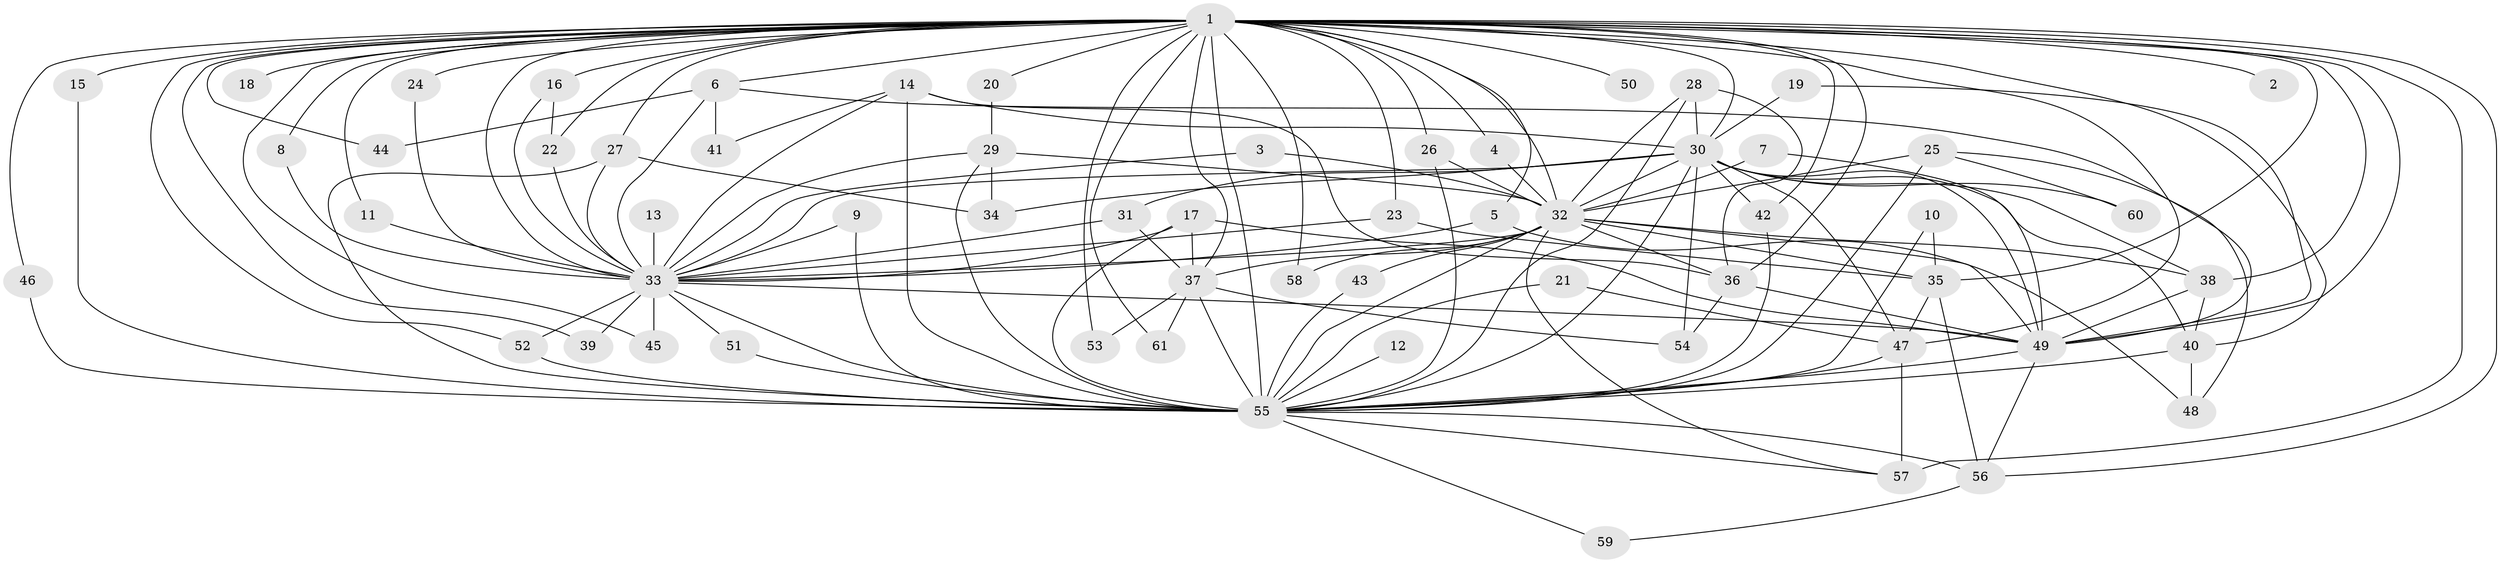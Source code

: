 // original degree distribution, {23: 0.00819672131147541, 22: 0.01639344262295082, 20: 0.01639344262295082, 32: 0.00819672131147541, 27: 0.00819672131147541, 18: 0.00819672131147541, 28: 0.00819672131147541, 15: 0.00819672131147541, 5: 0.04918032786885246, 2: 0.5, 8: 0.00819672131147541, 3: 0.2540983606557377, 4: 0.09016393442622951, 7: 0.01639344262295082}
// Generated by graph-tools (version 1.1) at 2025/49/03/09/25 03:49:35]
// undirected, 61 vertices, 150 edges
graph export_dot {
graph [start="1"]
  node [color=gray90,style=filled];
  1;
  2;
  3;
  4;
  5;
  6;
  7;
  8;
  9;
  10;
  11;
  12;
  13;
  14;
  15;
  16;
  17;
  18;
  19;
  20;
  21;
  22;
  23;
  24;
  25;
  26;
  27;
  28;
  29;
  30;
  31;
  32;
  33;
  34;
  35;
  36;
  37;
  38;
  39;
  40;
  41;
  42;
  43;
  44;
  45;
  46;
  47;
  48;
  49;
  50;
  51;
  52;
  53;
  54;
  55;
  56;
  57;
  58;
  59;
  60;
  61;
  1 -- 2 [weight=2.0];
  1 -- 4 [weight=1.0];
  1 -- 5 [weight=1.0];
  1 -- 6 [weight=1.0];
  1 -- 8 [weight=1.0];
  1 -- 11 [weight=1.0];
  1 -- 15 [weight=2.0];
  1 -- 16 [weight=2.0];
  1 -- 18 [weight=2.0];
  1 -- 20 [weight=1.0];
  1 -- 22 [weight=1.0];
  1 -- 23 [weight=1.0];
  1 -- 24 [weight=2.0];
  1 -- 26 [weight=1.0];
  1 -- 27 [weight=1.0];
  1 -- 30 [weight=5.0];
  1 -- 32 [weight=4.0];
  1 -- 33 [weight=9.0];
  1 -- 35 [weight=2.0];
  1 -- 36 [weight=1.0];
  1 -- 37 [weight=1.0];
  1 -- 38 [weight=1.0];
  1 -- 39 [weight=1.0];
  1 -- 40 [weight=2.0];
  1 -- 42 [weight=1.0];
  1 -- 44 [weight=1.0];
  1 -- 45 [weight=1.0];
  1 -- 46 [weight=2.0];
  1 -- 47 [weight=2.0];
  1 -- 49 [weight=4.0];
  1 -- 50 [weight=1.0];
  1 -- 52 [weight=1.0];
  1 -- 53 [weight=1.0];
  1 -- 55 [weight=4.0];
  1 -- 56 [weight=2.0];
  1 -- 57 [weight=2.0];
  1 -- 58 [weight=2.0];
  1 -- 61 [weight=1.0];
  3 -- 32 [weight=1.0];
  3 -- 33 [weight=1.0];
  4 -- 32 [weight=1.0];
  5 -- 33 [weight=1.0];
  5 -- 48 [weight=1.0];
  6 -- 33 [weight=1.0];
  6 -- 41 [weight=1.0];
  6 -- 44 [weight=1.0];
  6 -- 49 [weight=1.0];
  7 -- 32 [weight=1.0];
  7 -- 49 [weight=1.0];
  8 -- 33 [weight=1.0];
  9 -- 33 [weight=1.0];
  9 -- 55 [weight=1.0];
  10 -- 35 [weight=1.0];
  10 -- 55 [weight=1.0];
  11 -- 33 [weight=1.0];
  12 -- 55 [weight=2.0];
  13 -- 33 [weight=2.0];
  14 -- 30 [weight=1.0];
  14 -- 33 [weight=1.0];
  14 -- 36 [weight=1.0];
  14 -- 41 [weight=1.0];
  14 -- 55 [weight=2.0];
  15 -- 55 [weight=1.0];
  16 -- 22 [weight=1.0];
  16 -- 33 [weight=1.0];
  17 -- 33 [weight=1.0];
  17 -- 37 [weight=1.0];
  17 -- 49 [weight=1.0];
  17 -- 55 [weight=1.0];
  19 -- 30 [weight=1.0];
  19 -- 49 [weight=1.0];
  20 -- 29 [weight=1.0];
  21 -- 47 [weight=1.0];
  21 -- 55 [weight=1.0];
  22 -- 33 [weight=1.0];
  23 -- 33 [weight=1.0];
  23 -- 35 [weight=1.0];
  24 -- 33 [weight=1.0];
  25 -- 32 [weight=1.0];
  25 -- 48 [weight=1.0];
  25 -- 55 [weight=2.0];
  25 -- 60 [weight=1.0];
  26 -- 32 [weight=2.0];
  26 -- 55 [weight=1.0];
  27 -- 33 [weight=1.0];
  27 -- 34 [weight=1.0];
  27 -- 55 [weight=1.0];
  28 -- 30 [weight=1.0];
  28 -- 32 [weight=1.0];
  28 -- 36 [weight=1.0];
  28 -- 55 [weight=1.0];
  29 -- 32 [weight=1.0];
  29 -- 33 [weight=1.0];
  29 -- 34 [weight=1.0];
  29 -- 55 [weight=1.0];
  30 -- 31 [weight=1.0];
  30 -- 32 [weight=1.0];
  30 -- 33 [weight=2.0];
  30 -- 34 [weight=1.0];
  30 -- 38 [weight=1.0];
  30 -- 40 [weight=1.0];
  30 -- 42 [weight=1.0];
  30 -- 47 [weight=2.0];
  30 -- 49 [weight=1.0];
  30 -- 54 [weight=1.0];
  30 -- 55 [weight=1.0];
  30 -- 60 [weight=1.0];
  31 -- 33 [weight=1.0];
  31 -- 37 [weight=1.0];
  32 -- 33 [weight=2.0];
  32 -- 35 [weight=2.0];
  32 -- 36 [weight=1.0];
  32 -- 37 [weight=1.0];
  32 -- 38 [weight=1.0];
  32 -- 43 [weight=1.0];
  32 -- 49 [weight=1.0];
  32 -- 55 [weight=1.0];
  32 -- 57 [weight=1.0];
  32 -- 58 [weight=2.0];
  33 -- 39 [weight=1.0];
  33 -- 45 [weight=1.0];
  33 -- 49 [weight=2.0];
  33 -- 51 [weight=1.0];
  33 -- 52 [weight=1.0];
  33 -- 55 [weight=3.0];
  35 -- 47 [weight=1.0];
  35 -- 56 [weight=1.0];
  36 -- 49 [weight=1.0];
  36 -- 54 [weight=1.0];
  37 -- 53 [weight=1.0];
  37 -- 54 [weight=1.0];
  37 -- 55 [weight=1.0];
  37 -- 61 [weight=1.0];
  38 -- 40 [weight=1.0];
  38 -- 49 [weight=1.0];
  40 -- 48 [weight=1.0];
  40 -- 55 [weight=2.0];
  42 -- 55 [weight=1.0];
  43 -- 55 [weight=1.0];
  46 -- 55 [weight=2.0];
  47 -- 55 [weight=1.0];
  47 -- 57 [weight=1.0];
  49 -- 55 [weight=1.0];
  49 -- 56 [weight=1.0];
  51 -- 55 [weight=1.0];
  52 -- 55 [weight=1.0];
  55 -- 56 [weight=1.0];
  55 -- 57 [weight=1.0];
  55 -- 59 [weight=1.0];
  56 -- 59 [weight=1.0];
}
